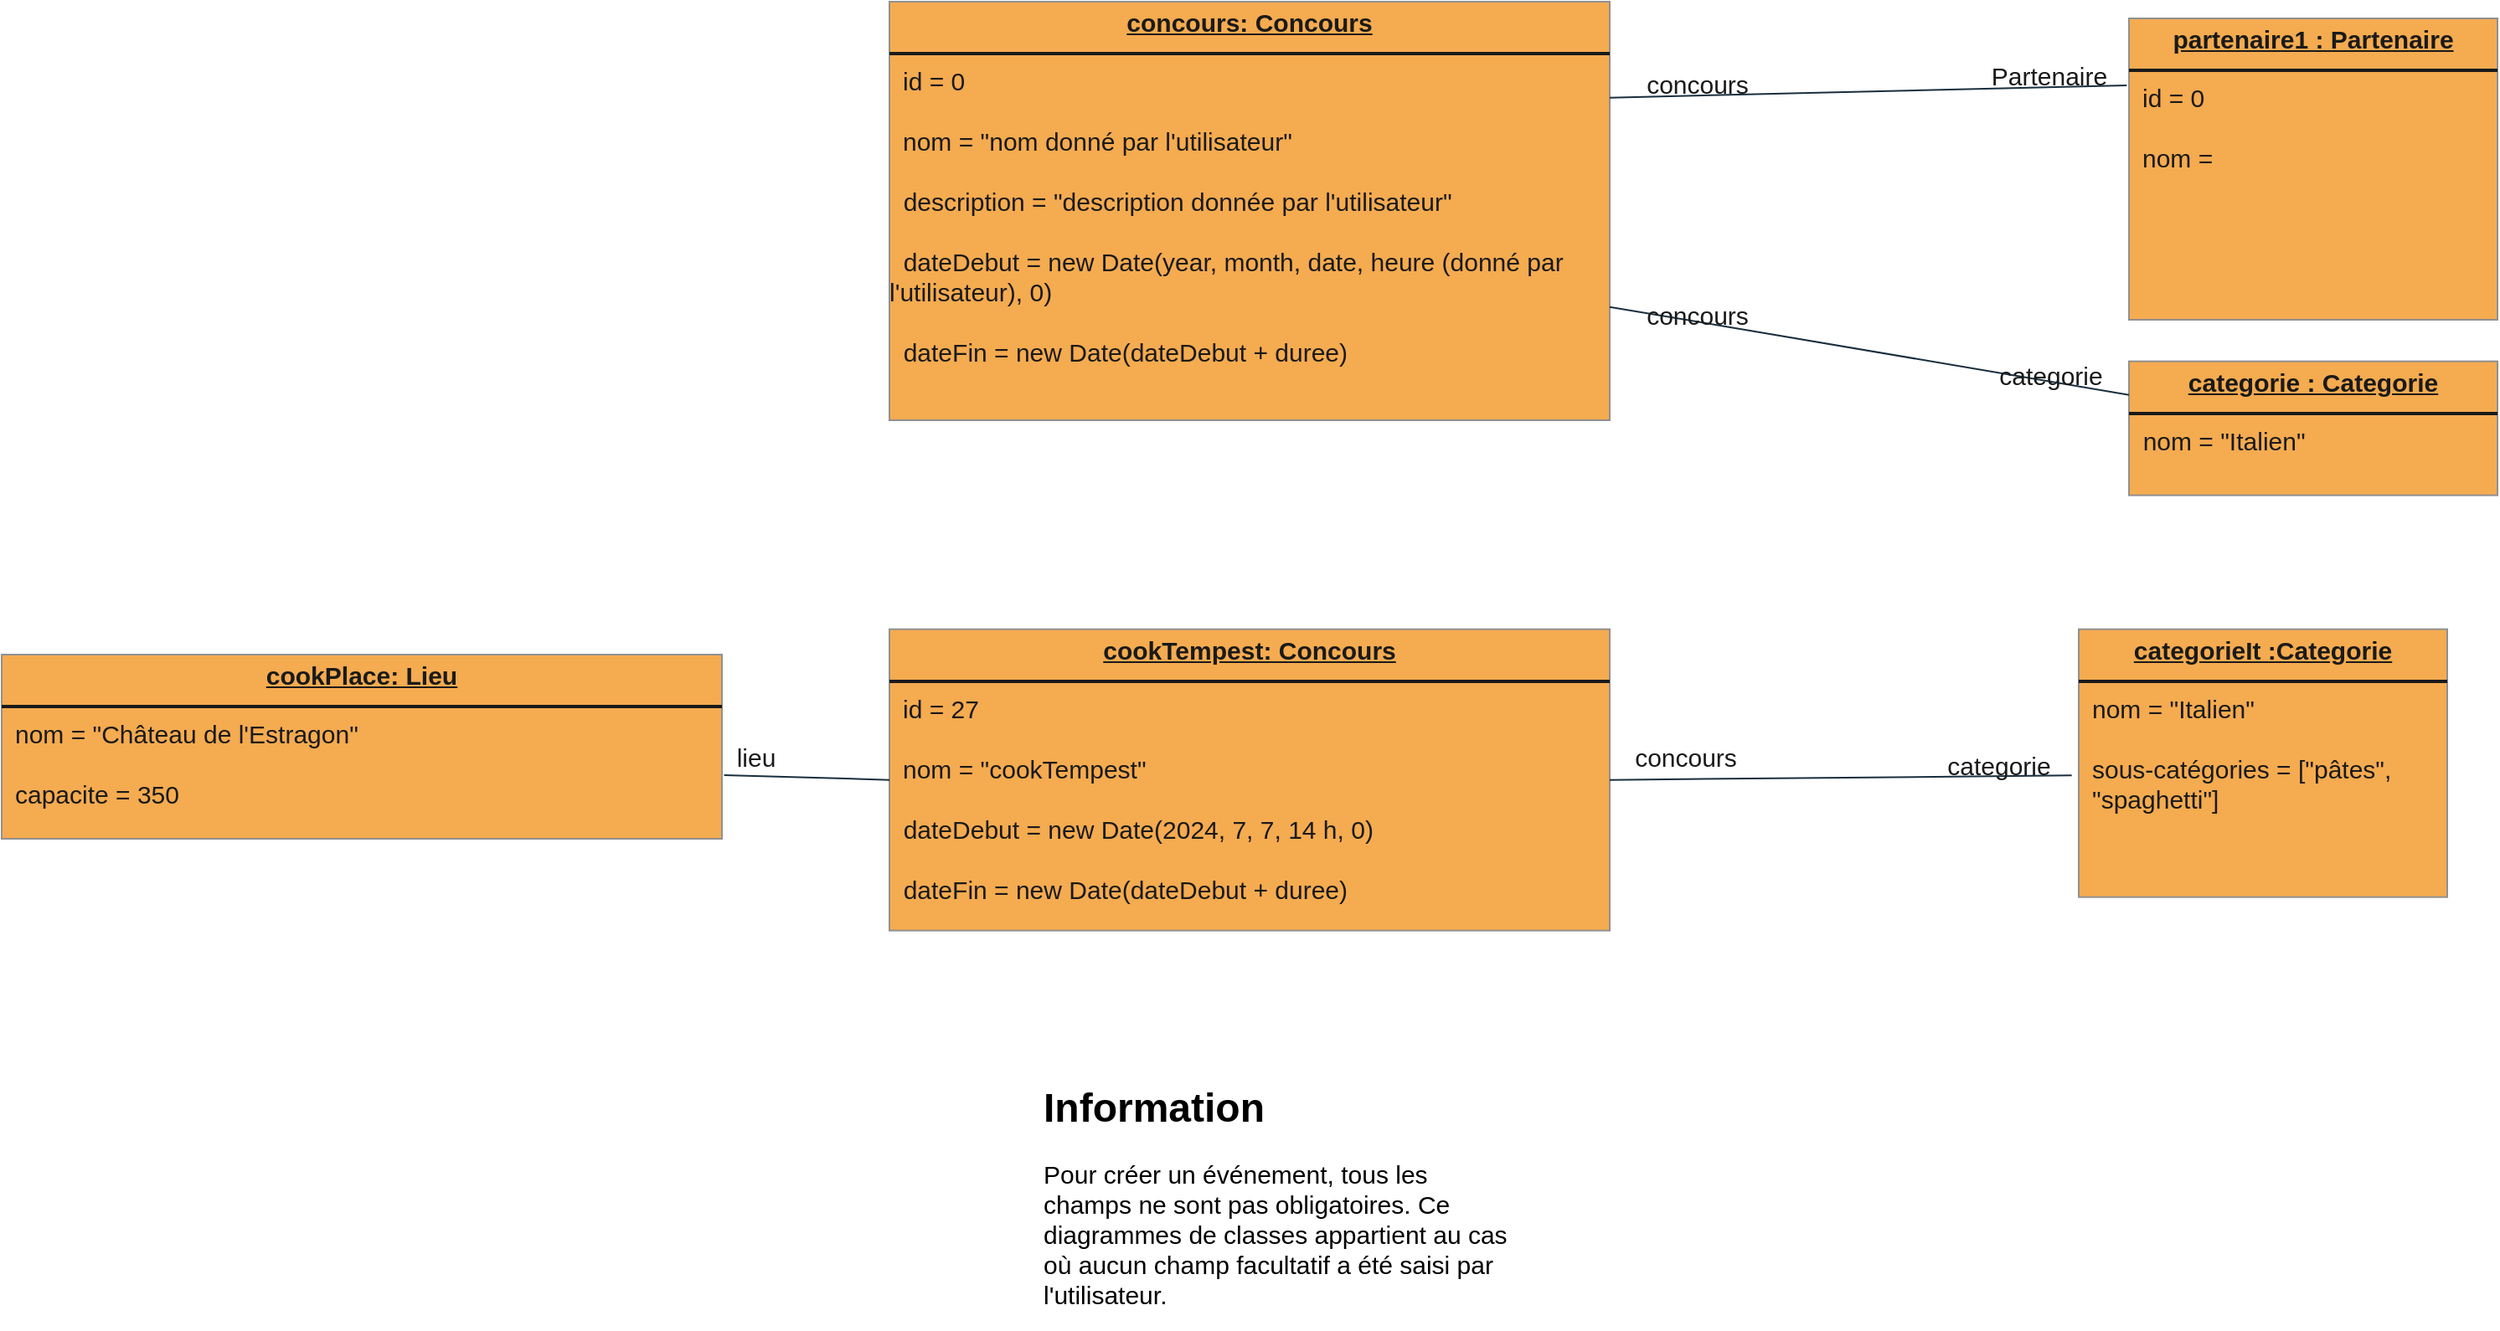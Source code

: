 <mxfile version="24.4.13" type="github">
  <diagram name="Page-1" id="CkdtYTVWs0D_aoovY7cm">
    <mxGraphModel dx="2668" dy="1970" grid="1" gridSize="10" guides="1" tooltips="1" connect="1" arrows="1" fold="1" page="1" pageScale="1" pageWidth="850" pageHeight="1100" math="0" shadow="0">
      <root>
        <mxCell id="0" />
        <mxCell id="1" parent="0" />
        <mxCell id="0bxhLpbx-PE3LNM0eR6W-1" value="&lt;p style=&quot;margin: 4px 0px 0px; text-align: center; text-decoration: underline; font-size: 15px;&quot;&gt;&lt;b style=&quot;font-size: 15px;&quot;&gt;cookTempest: Concours&lt;br style=&quot;font-size: 15px;&quot;&gt;&lt;/b&gt;&lt;/p&gt;&lt;hr style=&quot;border-style: solid; font-size: 15px;&quot;&gt;&lt;p style=&quot;margin: 0px 0px 0px 8px; font-size: 15px;&quot;&gt;id = 27&lt;/p&gt;&lt;p style=&quot;margin: 0px 0px 0px 8px; font-size: 15px;&quot;&gt;&lt;br style=&quot;font-size: 15px;&quot;&gt;&lt;/p&gt;&lt;p style=&quot;margin: 0px 0px 0px 8px; font-size: 15px;&quot;&gt;nom = &quot;cookTempest&quot;&lt;/p&gt;&lt;p style=&quot;margin: 0px 0px 0px 8px; font-size: 15px;&quot;&gt;&lt;br style=&quot;font-size: 15px;&quot;&gt;&lt;/p&gt;&lt;div style=&quot;font-size: 15px;&quot;&gt;&amp;nbsp; dateDebut = new Date(2024, 7, 7, 14 h, 0)&lt;/div&gt;&lt;div style=&quot;font-size: 15px;&quot;&gt;&lt;br style=&quot;font-size: 15px;&quot;&gt;&lt;/div&gt;&lt;div style=&quot;font-size: 15px;&quot;&gt;&amp;nbsp; dateFin = new Date(dateDebut + duree)&lt;/div&gt;&lt;div style=&quot;font-size: 15px;&quot;&gt;&amp;nbsp; &amp;nbsp;&lt;/div&gt;" style="verticalAlign=top;align=left;overflow=fill;html=1;whiteSpace=wrap;labelBackgroundColor=none;fillColor=#F5AB50;strokeColor=#909090;fontColor=#1A1A1A;fontSize=15;" parent="1" vertex="1">
          <mxGeometry x="10" y="-715.18" width="430" height="180" as="geometry" />
        </mxCell>
        <mxCell id="d4wZj_8_hUFDJzm03jYd-7" value="&lt;p style=&quot;margin: 4px 0px 0px; text-align: center; text-decoration: underline; font-size: 15px;&quot;&gt;&lt;b style=&quot;font-size: 15px;&quot;&gt;concours: Concours&lt;br style=&quot;font-size: 15px;&quot;&gt;&lt;/b&gt;&lt;/p&gt;&lt;hr style=&quot;border-style: solid; font-size: 15px;&quot;&gt;&lt;p style=&quot;margin: 0px 0px 0px 8px; font-size: 15px;&quot;&gt;id = 0&lt;/p&gt;&lt;p style=&quot;margin: 0px 0px 0px 8px; font-size: 15px;&quot;&gt;&lt;br style=&quot;font-size: 15px;&quot;&gt;&lt;/p&gt;&lt;p style=&quot;margin: 0px 0px 0px 8px; font-size: 15px;&quot;&gt;nom = &quot;nom donné par l&#39;utilisateur&quot;&lt;/p&gt;&lt;p style=&quot;margin: 0px 0px 0px 8px; font-size: 15px;&quot;&gt;&lt;br style=&quot;font-size: 15px;&quot;&gt;&lt;/p&gt;&lt;div style=&quot;font-size: 15px;&quot;&gt;&amp;nbsp; description = &quot;description donnée par l&#39;utilisateur&quot;&lt;/div&gt;&lt;div style=&quot;font-size: 15px;&quot;&gt;&lt;br style=&quot;font-size: 15px;&quot;&gt;&lt;/div&gt;&lt;div style=&quot;font-size: 15px;&quot;&gt;&amp;nbsp; dateDebut = new Date(year, month, date, heure (donné par l&#39;utilisateur), 0)&lt;/div&gt;&lt;div style=&quot;font-size: 15px;&quot;&gt;&lt;br style=&quot;font-size: 15px;&quot;&gt;&lt;/div&gt;&lt;div style=&quot;font-size: 15px;&quot;&gt;&amp;nbsp; dateFin = new Date(dateDebut + duree)&lt;/div&gt;" style="verticalAlign=top;align=left;overflow=fill;html=1;whiteSpace=wrap;labelBackgroundColor=none;fillColor=#F5AB50;strokeColor=#909090;fontColor=#1A1A1A;fontSize=15;" parent="1" vertex="1">
          <mxGeometry x="10" y="-1090" width="430" height="250" as="geometry" />
        </mxCell>
        <mxCell id="d4wZj_8_hUFDJzm03jYd-10" value="" style="endArrow=none;html=1;rounded=0;entryX=-0.006;entryY=0.251;entryDx=0;entryDy=0;exitX=1;exitY=0.25;exitDx=0;exitDy=0;entryPerimeter=0;labelBackgroundColor=none;strokeColor=#182E3E;fontColor=default;fontSize=15;" parent="1" edge="1">
          <mxGeometry width="50" height="50" relative="1" as="geometry">
            <mxPoint x="440" y="-1032.68" as="sourcePoint" />
            <mxPoint x="748.68" y="-1040.0" as="targetPoint" />
          </mxGeometry>
        </mxCell>
        <mxCell id="d4wZj_8_hUFDJzm03jYd-12" value="&lt;div style=&quot;font-size: 15px;&quot;&gt;Partenaire&lt;/div&gt;" style="edgeLabel;html=1;align=center;verticalAlign=middle;resizable=0;points=[];labelBackgroundColor=none;fontColor=#1A1A1A;fontSize=15;" parent="d4wZj_8_hUFDJzm03jYd-10" vertex="1" connectable="0">
          <mxGeometry x="0.82" y="-1" relative="1" as="geometry">
            <mxPoint x="-19" y="-8" as="offset" />
          </mxGeometry>
        </mxCell>
        <mxCell id="d4wZj_8_hUFDJzm03jYd-13" value="&lt;div style=&quot;font-size: 15px;&quot;&gt;concours&lt;/div&gt;" style="edgeLabel;html=1;align=center;verticalAlign=middle;resizable=0;points=[];labelBackgroundColor=none;fontColor=#1A1A1A;fontSize=15;" parent="d4wZj_8_hUFDJzm03jYd-10" vertex="1" connectable="0">
          <mxGeometry x="-0.567" relative="1" as="geometry">
            <mxPoint x="-15" y="-7" as="offset" />
          </mxGeometry>
        </mxCell>
        <mxCell id="d4wZj_8_hUFDJzm03jYd-14" value="&lt;p style=&quot;margin: 4px 0px 0px; text-align: center; text-decoration: underline; font-size: 15px;&quot;&gt;&lt;b style=&quot;font-size: 15px;&quot;&gt;partenaire1 : Partenaire &lt;/b&gt;&lt;/p&gt;&lt;hr style=&quot;border-style: solid; font-size: 15px;&quot;&gt;&lt;p style=&quot;margin: 0px 0px 0px 8px; font-size: 15px;&quot;&gt;id = 0&lt;/p&gt;&lt;p style=&quot;margin: 0px 0px 0px 8px; font-size: 15px;&quot;&gt;&lt;br style=&quot;font-size: 15px;&quot;&gt;&lt;/p&gt;&lt;p style=&quot;margin: 0px 0px 0px 8px; font-size: 15px;&quot;&gt;nom = &lt;br style=&quot;font-size: 15px;&quot;&gt;&lt;/p&gt;" style="verticalAlign=top;align=left;overflow=fill;html=1;whiteSpace=wrap;labelBackgroundColor=none;fillColor=#F5AB50;strokeColor=#909090;fontColor=#1A1A1A;fontSize=15;" parent="1" vertex="1">
          <mxGeometry x="750" y="-1080" width="220" height="180" as="geometry" />
        </mxCell>
        <mxCell id="d4wZj_8_hUFDJzm03jYd-16" value="&lt;p style=&quot;margin: 4px 0px 0px; text-align: center; text-decoration: underline; font-size: 15px;&quot;&gt;&lt;b style=&quot;font-size: 15px;&quot;&gt;categorie : Categorie &lt;/b&gt;&lt;/p&gt;&lt;hr style=&quot;border-style: solid; font-size: 15px;&quot;&gt;&amp;nbsp; nom = &quot;Italien&quot;" style="verticalAlign=top;align=left;overflow=fill;html=1;whiteSpace=wrap;labelBackgroundColor=none;fillColor=#F5AB50;strokeColor=#909090;fontColor=#1A1A1A;fontSize=15;" parent="1" vertex="1">
          <mxGeometry x="750" y="-875.18" width="220" height="80" as="geometry" />
        </mxCell>
        <mxCell id="d4wZj_8_hUFDJzm03jYd-17" value="" style="endArrow=none;html=1;rounded=0;entryX=0;entryY=0.25;entryDx=0;entryDy=0;exitX=1;exitY=0.75;exitDx=0;exitDy=0;labelBackgroundColor=none;strokeColor=#182E3E;fontColor=default;fontSize=15;" parent="1" target="d4wZj_8_hUFDJzm03jYd-16" edge="1">
          <mxGeometry width="50" height="50" relative="1" as="geometry">
            <mxPoint x="440" y="-907.68" as="sourcePoint" />
            <mxPoint x="657" y="-895.18" as="targetPoint" />
          </mxGeometry>
        </mxCell>
        <mxCell id="d4wZj_8_hUFDJzm03jYd-18" value="categorie" style="edgeLabel;html=1;align=center;verticalAlign=middle;resizable=0;points=[];labelBackgroundColor=none;fontColor=#1A1A1A;fontSize=15;" parent="d4wZj_8_hUFDJzm03jYd-17" vertex="1" connectable="0">
          <mxGeometry x="0.82" y="-1" relative="1" as="geometry">
            <mxPoint x="-19" y="-8" as="offset" />
          </mxGeometry>
        </mxCell>
        <mxCell id="d4wZj_8_hUFDJzm03jYd-19" value="&lt;div style=&quot;font-size: 15px;&quot;&gt;concours&lt;/div&gt;" style="edgeLabel;html=1;align=center;verticalAlign=middle;resizable=0;points=[];labelBackgroundColor=none;fontColor=#1A1A1A;fontSize=15;" parent="d4wZj_8_hUFDJzm03jYd-17" vertex="1" connectable="0">
          <mxGeometry x="-0.567" relative="1" as="geometry">
            <mxPoint x="-15" y="-7" as="offset" />
          </mxGeometry>
        </mxCell>
        <mxCell id="0bxhLpbx-PE3LNM0eR6W-2" value="" style="endArrow=none;html=1;rounded=0;exitX=1;exitY=0.5;exitDx=0;exitDy=0;entryX=-0.019;entryY=0.546;entryDx=0;entryDy=0;entryPerimeter=0;labelBackgroundColor=none;strokeColor=#182E3E;fontColor=default;fontSize=15;" parent="1" source="0bxhLpbx-PE3LNM0eR6W-1" target="0bxhLpbx-PE3LNM0eR6W-5" edge="1">
          <mxGeometry width="50" height="50" relative="1" as="geometry">
            <mxPoint x="470" y="-625.18" as="sourcePoint" />
            <mxPoint x="820" y="-515.18" as="targetPoint" />
          </mxGeometry>
        </mxCell>
        <mxCell id="0bxhLpbx-PE3LNM0eR6W-3" value="categorie" style="edgeLabel;html=1;align=center;verticalAlign=middle;resizable=0;points=[];labelBackgroundColor=none;fontColor=#1A1A1A;fontSize=15;" parent="0bxhLpbx-PE3LNM0eR6W-2" vertex="1" connectable="0">
          <mxGeometry x="0.82" y="-1" relative="1" as="geometry">
            <mxPoint x="-19" y="-8" as="offset" />
          </mxGeometry>
        </mxCell>
        <mxCell id="0bxhLpbx-PE3LNM0eR6W-4" value="&lt;div style=&quot;font-size: 15px;&quot;&gt;concours&lt;/div&gt;" style="edgeLabel;html=1;align=center;verticalAlign=middle;resizable=0;points=[];labelBackgroundColor=none;fontColor=#1A1A1A;fontSize=15;" parent="0bxhLpbx-PE3LNM0eR6W-2" vertex="1" connectable="0">
          <mxGeometry x="-0.567" relative="1" as="geometry">
            <mxPoint x="-15" y="-14" as="offset" />
          </mxGeometry>
        </mxCell>
        <mxCell id="0bxhLpbx-PE3LNM0eR6W-5" value="&lt;p style=&quot;margin: 4px 0px 0px; text-align: center; text-decoration: underline; font-size: 15px;&quot;&gt;&lt;b style=&quot;font-size: 15px;&quot;&gt;categorieIt :Categorie&lt;/b&gt;&lt;/p&gt;&lt;hr style=&quot;border-style: solid; font-size: 15px;&quot;&gt;&lt;p style=&quot;margin: 0px 0px 0px 8px; font-size: 15px;&quot;&gt;&lt;span style=&quot;background-color: initial; font-size: 15px;&quot;&gt;nom = &quot;Italien&quot;&lt;/span&gt;&lt;br style=&quot;font-size: 15px;&quot;&gt;&lt;/p&gt;&lt;p style=&quot;margin: 0px 0px 0px 8px; font-size: 15px;&quot;&gt;&lt;span style=&quot;background-color: initial; font-size: 15px;&quot;&gt;&lt;br style=&quot;font-size: 15px;&quot;&gt;&lt;/span&gt;&lt;/p&gt;&lt;p style=&quot;margin: 0px 0px 0px 8px; font-size: 15px;&quot;&gt;&lt;span style=&quot;background-color: initial; font-size: 15px;&quot;&gt;sous-catégories = [&quot;pâtes&quot;, &quot;spaghetti&quot;]&lt;/span&gt;&lt;/p&gt;" style="verticalAlign=top;align=left;overflow=fill;html=1;whiteSpace=wrap;labelBackgroundColor=none;fillColor=#F5AB50;strokeColor=#909090;fontColor=#1A1A1A;fontSize=15;" parent="1" vertex="1">
          <mxGeometry x="720" y="-715.18" width="220" height="160" as="geometry" />
        </mxCell>
        <mxCell id="0bxhLpbx-PE3LNM0eR6W-23" value="&lt;p style=&quot;margin: 4px 0px 0px; text-align: center; text-decoration: underline; font-size: 15px;&quot;&gt;&lt;b style=&quot;font-size: 15px;&quot;&gt;cookPlace: Lieu&lt;br style=&quot;font-size: 15px;&quot;&gt;&lt;/b&gt;&lt;/p&gt;&lt;hr style=&quot;border-style: solid; font-size: 15px;&quot;&gt;&lt;p style=&quot;margin: 0px 0px 0px 8px; font-size: 15px;&quot;&gt;nom = &quot;Château de l&#39;Estragon&quot;&amp;nbsp;&lt;/p&gt;&lt;p style=&quot;margin: 0px 0px 0px 8px; font-size: 15px;&quot;&gt;&lt;br style=&quot;font-size: 15px;&quot;&gt;&lt;/p&gt;&lt;p style=&quot;margin: 0px 0px 0px 8px; font-size: 15px;&quot;&gt;capacite = 350&lt;/p&gt;" style="verticalAlign=top;align=left;overflow=fill;html=1;whiteSpace=wrap;labelBackgroundColor=none;fillColor=#F5AB50;strokeColor=#909090;fontColor=#1A1A1A;fontSize=15;" parent="1" vertex="1">
          <mxGeometry x="-520" y="-700" width="430" height="110" as="geometry" />
        </mxCell>
        <mxCell id="0bxhLpbx-PE3LNM0eR6W-87" value="" style="endArrow=none;html=1;rounded=0;strokeColor=#182E3E;fontColor=#1A1A1A;entryX=0;entryY=0.5;entryDx=0;entryDy=0;exitX=1.003;exitY=0.654;exitDx=0;exitDy=0;exitPerimeter=0;fontSize=15;" parent="1" source="0bxhLpbx-PE3LNM0eR6W-23" target="0bxhLpbx-PE3LNM0eR6W-1" edge="1">
          <mxGeometry width="50" height="50" relative="1" as="geometry">
            <mxPoint x="-100" y="-615.18" as="sourcePoint" />
            <mxPoint x="-15" y="-545.18" as="targetPoint" />
          </mxGeometry>
        </mxCell>
        <mxCell id="0bxhLpbx-PE3LNM0eR6W-91" value="lieu" style="edgeLabel;html=1;align=center;verticalAlign=middle;resizable=0;points=[];strokeColor=#909090;fontColor=#1A1A1A;fillColor=#F5AB50;fontSize=15;" parent="0bxhLpbx-PE3LNM0eR6W-87" vertex="1" connectable="0">
          <mxGeometry x="-0.552" relative="1" as="geometry">
            <mxPoint x="-4" y="-12" as="offset" />
          </mxGeometry>
        </mxCell>
        <mxCell id="vHlDbWa8EEW028449BbG-3" value="&lt;h1 style=&quot;margin-top: 0px;&quot;&gt;Information&lt;/h1&gt;&lt;p&gt;&lt;font style=&quot;font-size: 15px;&quot;&gt;Pour créer un événement, tous les champs ne sont pas obligatoires. Ce diagrammes de classes appartient au cas où aucun champ facultatif a été saisi par l&#39;utilisateur.&lt;/font&gt;&lt;/p&gt;" style="text;html=1;whiteSpace=wrap;overflow=hidden;rounded=0;" vertex="1" parent="1">
          <mxGeometry x="100" y="-450" width="280" height="150" as="geometry" />
        </mxCell>
      </root>
    </mxGraphModel>
  </diagram>
</mxfile>
